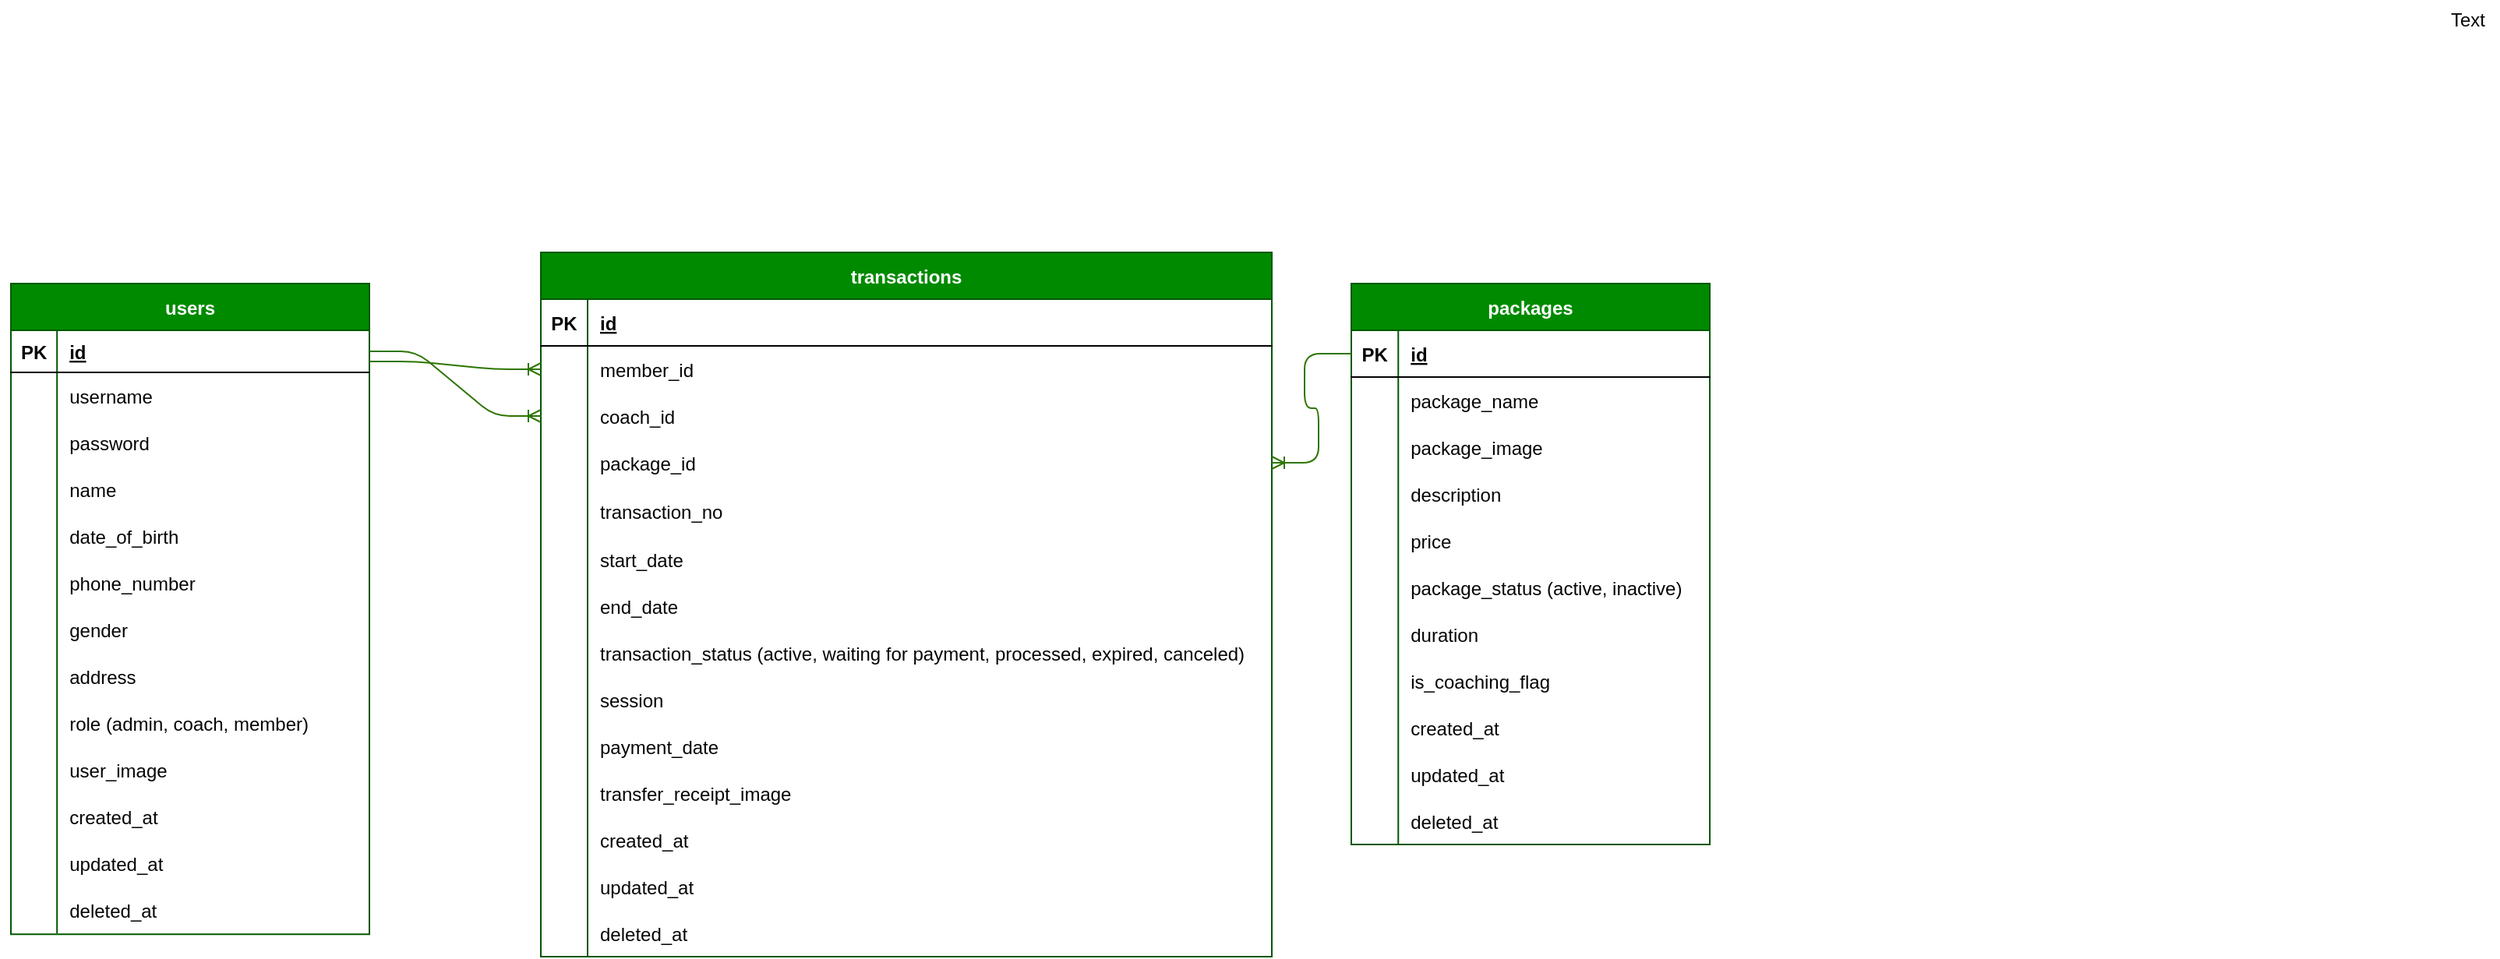 <mxfile>
    <diagram id="5mfet2JRUFR7n4P2FNnW" name="Page-1">
        <mxGraphModel dx="693" dy="633" grid="0" gridSize="10" guides="1" tooltips="1" connect="1" arrows="1" fold="1" page="1" pageScale="1" pageWidth="850" pageHeight="1100" background="#ffffff" math="0" shadow="0">
            <root>
                <mxCell id="0"/>
                <mxCell id="1" parent="0"/>
                <mxCell id="55" value="users" style="shape=table;startSize=30;container=1;collapsible=1;childLayout=tableLayout;fixedRows=1;rowLines=0;fontStyle=1;align=center;resizeLast=1;fontColor=#ffffff;fillColor=#008a00;strokeColor=#005700;swimlaneFillColor=none;gradientColor=none;" parent="1" vertex="1">
                    <mxGeometry x="20" y="1170" width="230" height="417.565" as="geometry"/>
                </mxCell>
                <mxCell id="56" value="" style="shape=tableRow;horizontal=0;startSize=0;swimlaneHead=0;swimlaneBody=0;fillColor=none;collapsible=0;dropTarget=0;points=[[0,0.5],[1,0.5]];portConstraint=eastwest;top=0;left=0;right=0;bottom=1;fontColor=#050505;" parent="55" vertex="1">
                    <mxGeometry y="30" width="230" height="27" as="geometry"/>
                </mxCell>
                <mxCell id="57" value="PK" style="shape=partialRectangle;connectable=0;fillColor=none;top=0;left=0;bottom=0;right=0;fontStyle=1;overflow=hidden;fontColor=#050505;strokeWidth=13;perimeterSpacing=8;" parent="56" vertex="1">
                    <mxGeometry width="29.593" height="27" as="geometry">
                        <mxRectangle width="29.593" height="27" as="alternateBounds"/>
                    </mxGeometry>
                </mxCell>
                <mxCell id="58" value="id" style="shape=partialRectangle;connectable=0;fillColor=none;top=0;left=0;bottom=0;right=0;align=left;spacingLeft=6;fontStyle=5;overflow=hidden;fontColor=#050505;strokeWidth=13;perimeterSpacing=8;" parent="56" vertex="1">
                    <mxGeometry x="29.593" width="200.407" height="27" as="geometry">
                        <mxRectangle width="200.407" height="27" as="alternateBounds"/>
                    </mxGeometry>
                </mxCell>
                <mxCell id="59" value="" style="shape=tableRow;horizontal=0;startSize=0;swimlaneHead=0;swimlaneBody=0;fillColor=none;collapsible=0;dropTarget=0;points=[[0,0.5],[1,0.5]];portConstraint=eastwest;top=0;left=0;right=0;bottom=0;fontColor=#050505;" parent="55" vertex="1">
                    <mxGeometry y="57" width="230" height="30" as="geometry"/>
                </mxCell>
                <mxCell id="60" value="" style="shape=partialRectangle;connectable=0;fillColor=none;top=0;left=0;bottom=0;right=0;editable=1;overflow=hidden;fontColor=#050505;" parent="59" vertex="1">
                    <mxGeometry width="29.593" height="30" as="geometry">
                        <mxRectangle width="29.593" height="30" as="alternateBounds"/>
                    </mxGeometry>
                </mxCell>
                <mxCell id="61" value="username" style="shape=partialRectangle;connectable=0;fillColor=none;top=0;left=0;bottom=0;right=0;align=left;spacingLeft=6;overflow=hidden;fontColor=#050505;" parent="59" vertex="1">
                    <mxGeometry x="29.593" width="200.407" height="30" as="geometry">
                        <mxRectangle width="200.407" height="30" as="alternateBounds"/>
                    </mxGeometry>
                </mxCell>
                <mxCell id="62" value="" style="shape=tableRow;horizontal=0;startSize=0;swimlaneHead=0;swimlaneBody=0;fillColor=none;collapsible=0;dropTarget=0;points=[[0,0.5],[1,0.5]];portConstraint=eastwest;top=0;left=0;right=0;bottom=0;fontColor=#050505;" parent="55" vertex="1">
                    <mxGeometry y="87" width="230" height="30" as="geometry"/>
                </mxCell>
                <mxCell id="63" value="" style="shape=partialRectangle;connectable=0;fillColor=none;top=0;left=0;bottom=0;right=0;editable=1;overflow=hidden;fontColor=#050505;" parent="62" vertex="1">
                    <mxGeometry width="29.593" height="30" as="geometry">
                        <mxRectangle width="29.593" height="30" as="alternateBounds"/>
                    </mxGeometry>
                </mxCell>
                <mxCell id="64" value="password" style="shape=partialRectangle;connectable=0;fillColor=none;top=0;left=0;bottom=0;right=0;align=left;spacingLeft=6;overflow=hidden;fontColor=#050505;" parent="62" vertex="1">
                    <mxGeometry x="29.593" width="200.407" height="30" as="geometry">
                        <mxRectangle width="200.407" height="30" as="alternateBounds"/>
                    </mxGeometry>
                </mxCell>
                <mxCell id="65" value="" style="shape=tableRow;horizontal=0;startSize=0;swimlaneHead=0;swimlaneBody=0;fillColor=none;collapsible=0;dropTarget=0;points=[[0,0.5],[1,0.5]];portConstraint=eastwest;top=0;left=0;right=0;bottom=0;fontColor=#050505;" parent="55" vertex="1">
                    <mxGeometry y="117" width="230" height="30" as="geometry"/>
                </mxCell>
                <mxCell id="66" value="" style="shape=partialRectangle;connectable=0;fillColor=none;top=0;left=0;bottom=0;right=0;editable=1;overflow=hidden;fontColor=#050505;" parent="65" vertex="1">
                    <mxGeometry width="29.593" height="30" as="geometry">
                        <mxRectangle width="29.593" height="30" as="alternateBounds"/>
                    </mxGeometry>
                </mxCell>
                <mxCell id="67" value="name" style="shape=partialRectangle;connectable=0;fillColor=none;top=0;left=0;bottom=0;right=0;align=left;spacingLeft=6;overflow=hidden;fontColor=#050505;" parent="65" vertex="1">
                    <mxGeometry x="29.593" width="200.407" height="30" as="geometry">
                        <mxRectangle width="200.407" height="30" as="alternateBounds"/>
                    </mxGeometry>
                </mxCell>
                <mxCell id="204" value="" style="shape=tableRow;horizontal=0;startSize=0;swimlaneHead=0;swimlaneBody=0;fillColor=none;collapsible=0;dropTarget=0;points=[[0,0.5],[1,0.5]];portConstraint=eastwest;top=0;left=0;right=0;bottom=0;fontColor=#050505;" parent="55" vertex="1">
                    <mxGeometry y="147" width="230" height="30" as="geometry"/>
                </mxCell>
                <mxCell id="205" value="" style="shape=partialRectangle;connectable=0;fillColor=none;top=0;left=0;bottom=0;right=0;editable=1;overflow=hidden;fontColor=#050505;" parent="204" vertex="1">
                    <mxGeometry width="29.593" height="30" as="geometry">
                        <mxRectangle width="29.593" height="30" as="alternateBounds"/>
                    </mxGeometry>
                </mxCell>
                <mxCell id="206" value="date_of_birth" style="shape=partialRectangle;connectable=0;fillColor=none;top=0;left=0;bottom=0;right=0;align=left;spacingLeft=6;overflow=hidden;fontColor=#050505;" parent="204" vertex="1">
                    <mxGeometry x="29.593" width="200.407" height="30" as="geometry">
                        <mxRectangle width="200.407" height="30" as="alternateBounds"/>
                    </mxGeometry>
                </mxCell>
                <mxCell id="68" value="" style="shape=tableRow;horizontal=0;startSize=0;swimlaneHead=0;swimlaneBody=0;fillColor=none;collapsible=0;dropTarget=0;points=[[0,0.5],[1,0.5]];portConstraint=eastwest;top=0;left=0;right=0;bottom=0;fontColor=#050505;" parent="55" vertex="1">
                    <mxGeometry y="177" width="230" height="30" as="geometry"/>
                </mxCell>
                <mxCell id="69" value="" style="shape=partialRectangle;connectable=0;fillColor=none;top=0;left=0;bottom=0;right=0;editable=1;overflow=hidden;fontColor=#050505;" parent="68" vertex="1">
                    <mxGeometry width="29.593" height="30" as="geometry">
                        <mxRectangle width="29.593" height="30" as="alternateBounds"/>
                    </mxGeometry>
                </mxCell>
                <mxCell id="70" value="phone_number" style="shape=partialRectangle;connectable=0;fillColor=none;top=0;left=0;bottom=0;right=0;align=left;spacingLeft=6;overflow=hidden;fontColor=#050505;" parent="68" vertex="1">
                    <mxGeometry x="29.593" width="200.407" height="30" as="geometry">
                        <mxRectangle width="200.407" height="30" as="alternateBounds"/>
                    </mxGeometry>
                </mxCell>
                <mxCell id="195" value="" style="shape=tableRow;horizontal=0;startSize=0;swimlaneHead=0;swimlaneBody=0;fillColor=none;collapsible=0;dropTarget=0;points=[[0,0.5],[1,0.5]];portConstraint=eastwest;top=0;left=0;right=0;bottom=0;fontColor=#050505;" parent="55" vertex="1">
                    <mxGeometry y="207" width="230" height="30" as="geometry"/>
                </mxCell>
                <mxCell id="196" value="" style="shape=partialRectangle;connectable=0;fillColor=none;top=0;left=0;bottom=0;right=0;editable=1;overflow=hidden;fontColor=#050505;" parent="195" vertex="1">
                    <mxGeometry width="29.593" height="30" as="geometry">
                        <mxRectangle width="29.593" height="30" as="alternateBounds"/>
                    </mxGeometry>
                </mxCell>
                <mxCell id="197" value="gender" style="shape=partialRectangle;connectable=0;fillColor=none;top=0;left=0;bottom=0;right=0;align=left;spacingLeft=6;overflow=hidden;fontColor=#050505;" parent="195" vertex="1">
                    <mxGeometry x="29.593" width="200.407" height="30" as="geometry">
                        <mxRectangle width="200.407" height="30" as="alternateBounds"/>
                    </mxGeometry>
                </mxCell>
                <mxCell id="192" value="" style="shape=tableRow;horizontal=0;startSize=0;swimlaneHead=0;swimlaneBody=0;fillColor=none;collapsible=0;dropTarget=0;points=[[0,0.5],[1,0.5]];portConstraint=eastwest;top=0;left=0;right=0;bottom=0;fontColor=#050505;" parent="55" vertex="1">
                    <mxGeometry y="237" width="230" height="30" as="geometry"/>
                </mxCell>
                <mxCell id="193" value="" style="shape=partialRectangle;connectable=0;fillColor=none;top=0;left=0;bottom=0;right=0;editable=1;overflow=hidden;fontColor=#050505;" parent="192" vertex="1">
                    <mxGeometry width="29.593" height="30" as="geometry">
                        <mxRectangle width="29.593" height="30" as="alternateBounds"/>
                    </mxGeometry>
                </mxCell>
                <mxCell id="194" value="address" style="shape=partialRectangle;connectable=0;fillColor=none;top=0;left=0;bottom=0;right=0;align=left;spacingLeft=6;overflow=hidden;fontColor=#050505;" parent="192" vertex="1">
                    <mxGeometry x="29.593" width="200.407" height="30" as="geometry">
                        <mxRectangle width="200.407" height="30" as="alternateBounds"/>
                    </mxGeometry>
                </mxCell>
                <mxCell id="71" value="" style="shape=tableRow;horizontal=0;startSize=0;swimlaneHead=0;swimlaneBody=0;fillColor=none;collapsible=0;dropTarget=0;points=[[0,0.5],[1,0.5]];portConstraint=eastwest;top=0;left=0;right=0;bottom=0;fontColor=#050505;" parent="55" vertex="1">
                    <mxGeometry y="267" width="230" height="30" as="geometry"/>
                </mxCell>
                <mxCell id="72" value="" style="shape=partialRectangle;connectable=0;fillColor=none;top=0;left=0;bottom=0;right=0;editable=1;overflow=hidden;fontColor=#050505;" parent="71" vertex="1">
                    <mxGeometry width="29.593" height="30" as="geometry">
                        <mxRectangle width="29.593" height="30" as="alternateBounds"/>
                    </mxGeometry>
                </mxCell>
                <mxCell id="73" value="role (admin, coach, member)" style="shape=partialRectangle;connectable=0;fillColor=none;top=0;left=0;bottom=0;right=0;align=left;spacingLeft=6;overflow=hidden;fontColor=#050505;" parent="71" vertex="1">
                    <mxGeometry x="29.593" width="200.407" height="30" as="geometry">
                        <mxRectangle width="200.407" height="30" as="alternateBounds"/>
                    </mxGeometry>
                </mxCell>
                <mxCell id="198" value="" style="shape=tableRow;horizontal=0;startSize=0;swimlaneHead=0;swimlaneBody=0;fillColor=none;collapsible=0;dropTarget=0;points=[[0,0.5],[1,0.5]];portConstraint=eastwest;top=0;left=0;right=0;bottom=0;fontColor=#050505;" parent="55" vertex="1">
                    <mxGeometry y="297" width="230" height="30" as="geometry"/>
                </mxCell>
                <mxCell id="199" value="" style="shape=partialRectangle;connectable=0;fillColor=none;top=0;left=0;bottom=0;right=0;editable=1;overflow=hidden;fontColor=#050505;" parent="198" vertex="1">
                    <mxGeometry width="29.593" height="30" as="geometry">
                        <mxRectangle width="29.593" height="30" as="alternateBounds"/>
                    </mxGeometry>
                </mxCell>
                <mxCell id="200" value="user_image" style="shape=partialRectangle;connectable=0;fillColor=none;top=0;left=0;bottom=0;right=0;align=left;spacingLeft=6;overflow=hidden;fontColor=#050505;" parent="198" vertex="1">
                    <mxGeometry x="29.593" width="200.407" height="30" as="geometry">
                        <mxRectangle width="200.407" height="30" as="alternateBounds"/>
                    </mxGeometry>
                </mxCell>
                <mxCell id="74" value="" style="shape=tableRow;horizontal=0;startSize=0;swimlaneHead=0;swimlaneBody=0;fillColor=none;collapsible=0;dropTarget=0;points=[[0,0.5],[1,0.5]];portConstraint=eastwest;top=0;left=0;right=0;bottom=0;fontColor=#050505;" parent="55" vertex="1">
                    <mxGeometry y="327" width="230" height="30" as="geometry"/>
                </mxCell>
                <mxCell id="75" value="" style="shape=partialRectangle;connectable=0;fillColor=none;top=0;left=0;bottom=0;right=0;editable=1;overflow=hidden;fontColor=#050505;" parent="74" vertex="1">
                    <mxGeometry width="29.593" height="30" as="geometry">
                        <mxRectangle width="29.593" height="30" as="alternateBounds"/>
                    </mxGeometry>
                </mxCell>
                <mxCell id="76" value="created_at" style="shape=partialRectangle;connectable=0;fillColor=none;top=0;left=0;bottom=0;right=0;align=left;spacingLeft=6;overflow=hidden;fontColor=#050505;" parent="74" vertex="1">
                    <mxGeometry x="29.593" width="200.407" height="30" as="geometry">
                        <mxRectangle width="200.407" height="30" as="alternateBounds"/>
                    </mxGeometry>
                </mxCell>
                <mxCell id="80" value="" style="shape=tableRow;horizontal=0;startSize=0;swimlaneHead=0;swimlaneBody=0;fillColor=none;collapsible=0;dropTarget=0;points=[[0,0.5],[1,0.5]];portConstraint=eastwest;top=0;left=0;right=0;bottom=0;fontColor=#050505;" parent="55" vertex="1">
                    <mxGeometry y="357" width="230" height="30" as="geometry"/>
                </mxCell>
                <mxCell id="81" value="" style="shape=partialRectangle;connectable=0;fillColor=none;top=0;left=0;bottom=0;right=0;editable=1;overflow=hidden;fontColor=#050505;" parent="80" vertex="1">
                    <mxGeometry width="29.593" height="30" as="geometry">
                        <mxRectangle width="29.593" height="30" as="alternateBounds"/>
                    </mxGeometry>
                </mxCell>
                <mxCell id="82" value="updated_at" style="shape=partialRectangle;connectable=0;fillColor=none;top=0;left=0;bottom=0;right=0;align=left;spacingLeft=6;overflow=hidden;fontColor=#050505;" parent="80" vertex="1">
                    <mxGeometry x="29.593" width="200.407" height="30" as="geometry">
                        <mxRectangle width="200.407" height="30" as="alternateBounds"/>
                    </mxGeometry>
                </mxCell>
                <mxCell id="83" value="" style="shape=tableRow;horizontal=0;startSize=0;swimlaneHead=0;swimlaneBody=0;fillColor=none;collapsible=0;dropTarget=0;points=[[0,0.5],[1,0.5]];portConstraint=eastwest;top=0;left=0;right=0;bottom=0;fontColor=#050505;" parent="55" vertex="1">
                    <mxGeometry y="387" width="230" height="30" as="geometry"/>
                </mxCell>
                <mxCell id="84" value="" style="shape=partialRectangle;connectable=0;fillColor=none;top=0;left=0;bottom=0;right=0;editable=1;overflow=hidden;fontColor=#050505;" parent="83" vertex="1">
                    <mxGeometry width="29.593" height="30" as="geometry">
                        <mxRectangle width="29.593" height="30" as="alternateBounds"/>
                    </mxGeometry>
                </mxCell>
                <mxCell id="85" value="deleted_at" style="shape=partialRectangle;connectable=0;fillColor=none;top=0;left=0;bottom=0;right=0;align=left;spacingLeft=6;overflow=hidden;fontColor=#050505;" parent="83" vertex="1">
                    <mxGeometry x="29.593" width="200.407" height="30" as="geometry">
                        <mxRectangle width="200.407" height="30" as="alternateBounds"/>
                    </mxGeometry>
                </mxCell>
                <mxCell id="86" value="transactions" style="shape=table;startSize=30;container=1;collapsible=1;childLayout=tableLayout;fixedRows=1;rowLines=0;fontStyle=1;align=center;resizeLast=1;fontColor=#ffffff;fillColor=#008a00;strokeColor=#005700;" parent="1" vertex="1">
                    <mxGeometry x="360" y="1150" width="469" height="452" as="geometry"/>
                </mxCell>
                <mxCell id="87" value="" style="shape=tableRow;horizontal=0;startSize=0;swimlaneHead=0;swimlaneBody=0;fillColor=none;collapsible=0;dropTarget=0;points=[[0,0.5],[1,0.5]];portConstraint=eastwest;top=0;left=0;right=0;bottom=1;fontColor=#050505;" parent="86" vertex="1">
                    <mxGeometry y="30" width="469" height="30" as="geometry"/>
                </mxCell>
                <mxCell id="88" value="PK" style="shape=partialRectangle;connectable=0;fillColor=none;top=0;left=0;bottom=0;right=0;fontStyle=1;overflow=hidden;fontColor=#050505;" parent="87" vertex="1">
                    <mxGeometry width="30" height="30" as="geometry">
                        <mxRectangle width="30" height="30" as="alternateBounds"/>
                    </mxGeometry>
                </mxCell>
                <mxCell id="89" value="id" style="shape=partialRectangle;connectable=0;fillColor=none;top=0;left=0;bottom=0;right=0;align=left;spacingLeft=6;fontStyle=5;overflow=hidden;fontColor=#050505;" parent="87" vertex="1">
                    <mxGeometry x="30" width="439" height="30" as="geometry">
                        <mxRectangle width="439" height="30" as="alternateBounds"/>
                    </mxGeometry>
                </mxCell>
                <mxCell id="90" value="" style="shape=tableRow;horizontal=0;startSize=0;swimlaneHead=0;swimlaneBody=0;fillColor=none;collapsible=0;dropTarget=0;points=[[0,0.5],[1,0.5]];portConstraint=eastwest;top=0;left=0;right=0;bottom=0;fontColor=#050505;" parent="86" vertex="1">
                    <mxGeometry y="60" width="469" height="30" as="geometry"/>
                </mxCell>
                <mxCell id="91" value="" style="shape=partialRectangle;connectable=0;fillColor=none;top=0;left=0;bottom=0;right=0;editable=1;overflow=hidden;fontColor=#050505;" parent="90" vertex="1">
                    <mxGeometry width="30" height="30" as="geometry">
                        <mxRectangle width="30" height="30" as="alternateBounds"/>
                    </mxGeometry>
                </mxCell>
                <mxCell id="92" value="member_id" style="shape=partialRectangle;connectable=0;fillColor=none;top=0;left=0;bottom=0;right=0;align=left;spacingLeft=6;overflow=hidden;fontColor=#050505;" parent="90" vertex="1">
                    <mxGeometry x="30" width="439" height="30" as="geometry">
                        <mxRectangle width="439" height="30" as="alternateBounds"/>
                    </mxGeometry>
                </mxCell>
                <mxCell id="227" value="" style="shape=tableRow;horizontal=0;startSize=0;swimlaneHead=0;swimlaneBody=0;fillColor=none;collapsible=0;dropTarget=0;points=[[0,0.5],[1,0.5]];portConstraint=eastwest;top=0;left=0;right=0;bottom=0;fontColor=#050505;" parent="86" vertex="1">
                    <mxGeometry y="90" width="469" height="30" as="geometry"/>
                </mxCell>
                <mxCell id="228" value="" style="shape=partialRectangle;connectable=0;fillColor=none;top=0;left=0;bottom=0;right=0;editable=1;overflow=hidden;fontColor=#050505;" parent="227" vertex="1">
                    <mxGeometry width="30" height="30" as="geometry">
                        <mxRectangle width="30" height="30" as="alternateBounds"/>
                    </mxGeometry>
                </mxCell>
                <mxCell id="229" value="coach_id" style="shape=partialRectangle;connectable=0;fillColor=none;top=0;left=0;bottom=0;right=0;align=left;spacingLeft=6;overflow=hidden;fontColor=#050505;" parent="227" vertex="1">
                    <mxGeometry x="30" width="439" height="30" as="geometry">
                        <mxRectangle width="439" height="30" as="alternateBounds"/>
                    </mxGeometry>
                </mxCell>
                <mxCell id="93" value="" style="shape=tableRow;horizontal=0;startSize=0;swimlaneHead=0;swimlaneBody=0;fillColor=none;collapsible=0;dropTarget=0;points=[[0,0.5],[1,0.5]];portConstraint=eastwest;top=0;left=0;right=0;bottom=0;fontColor=#050505;" parent="86" vertex="1">
                    <mxGeometry y="120" width="469" height="30" as="geometry"/>
                </mxCell>
                <mxCell id="94" value="" style="shape=partialRectangle;connectable=0;fillColor=none;top=0;left=0;bottom=0;right=0;editable=1;overflow=hidden;fontColor=#050505;" parent="93" vertex="1">
                    <mxGeometry width="30" height="30" as="geometry">
                        <mxRectangle width="30" height="30" as="alternateBounds"/>
                    </mxGeometry>
                </mxCell>
                <mxCell id="95" value="package_id" style="shape=partialRectangle;connectable=0;fillColor=none;top=0;left=0;bottom=0;right=0;align=left;spacingLeft=6;overflow=hidden;fontColor=#050505;" parent="93" vertex="1">
                    <mxGeometry x="30" width="439" height="30" as="geometry">
                        <mxRectangle width="439" height="30" as="alternateBounds"/>
                    </mxGeometry>
                </mxCell>
                <mxCell id="207" value="" style="shape=tableRow;horizontal=0;startSize=0;swimlaneHead=0;swimlaneBody=0;fillColor=none;collapsible=0;dropTarget=0;points=[[0,0.5],[1,0.5]];portConstraint=eastwest;top=0;left=0;right=0;bottom=0;fontColor=#050505;" parent="86" vertex="1">
                    <mxGeometry y="150" width="469" height="32" as="geometry"/>
                </mxCell>
                <mxCell id="208" value="" style="shape=partialRectangle;connectable=0;fillColor=none;top=0;left=0;bottom=0;right=0;editable=1;overflow=hidden;fontColor=#050505;" parent="207" vertex="1">
                    <mxGeometry width="30" height="32" as="geometry">
                        <mxRectangle width="30" height="32" as="alternateBounds"/>
                    </mxGeometry>
                </mxCell>
                <mxCell id="209" value="transaction_no" style="shape=partialRectangle;connectable=0;fillColor=none;top=0;left=0;bottom=0;right=0;align=left;spacingLeft=6;overflow=hidden;fontColor=#050505;" parent="207" vertex="1">
                    <mxGeometry x="30" width="439" height="32" as="geometry">
                        <mxRectangle width="439" height="32" as="alternateBounds"/>
                    </mxGeometry>
                </mxCell>
                <mxCell id="96" value="" style="shape=tableRow;horizontal=0;startSize=0;swimlaneHead=0;swimlaneBody=0;fillColor=none;collapsible=0;dropTarget=0;points=[[0,0.5],[1,0.5]];portConstraint=eastwest;top=0;left=0;right=0;bottom=0;fontColor=#050505;" parent="86" vertex="1">
                    <mxGeometry y="182" width="469" height="30" as="geometry"/>
                </mxCell>
                <mxCell id="97" value="" style="shape=partialRectangle;connectable=0;fillColor=none;top=0;left=0;bottom=0;right=0;editable=1;overflow=hidden;fontColor=#050505;" parent="96" vertex="1">
                    <mxGeometry width="30" height="30" as="geometry">
                        <mxRectangle width="30" height="30" as="alternateBounds"/>
                    </mxGeometry>
                </mxCell>
                <mxCell id="98" value="start_date" style="shape=partialRectangle;connectable=0;fillColor=none;top=0;left=0;bottom=0;right=0;align=left;spacingLeft=6;overflow=hidden;fontColor=#050505;" parent="96" vertex="1">
                    <mxGeometry x="30" width="439" height="30" as="geometry">
                        <mxRectangle width="439" height="30" as="alternateBounds"/>
                    </mxGeometry>
                </mxCell>
                <mxCell id="99" value="" style="shape=tableRow;horizontal=0;startSize=0;swimlaneHead=0;swimlaneBody=0;fillColor=none;collapsible=0;dropTarget=0;points=[[0,0.5],[1,0.5]];portConstraint=eastwest;top=0;left=0;right=0;bottom=0;fontColor=#050505;" parent="86" vertex="1">
                    <mxGeometry y="212" width="469" height="30" as="geometry"/>
                </mxCell>
                <mxCell id="100" value="" style="shape=partialRectangle;connectable=0;fillColor=none;top=0;left=0;bottom=0;right=0;editable=1;overflow=hidden;fontColor=#050505;" parent="99" vertex="1">
                    <mxGeometry width="30" height="30" as="geometry">
                        <mxRectangle width="30" height="30" as="alternateBounds"/>
                    </mxGeometry>
                </mxCell>
                <mxCell id="101" value="end_date" style="shape=partialRectangle;connectable=0;fillColor=none;top=0;left=0;bottom=0;right=0;align=left;spacingLeft=6;overflow=hidden;fontColor=#050505;" parent="99" vertex="1">
                    <mxGeometry x="30" width="439" height="30" as="geometry">
                        <mxRectangle width="439" height="30" as="alternateBounds"/>
                    </mxGeometry>
                </mxCell>
                <mxCell id="102" value="" style="shape=tableRow;horizontal=0;startSize=0;swimlaneHead=0;swimlaneBody=0;fillColor=none;collapsible=0;dropTarget=0;points=[[0,0.5],[1,0.5]];portConstraint=eastwest;top=0;left=0;right=0;bottom=0;fontColor=#050505;" parent="86" vertex="1">
                    <mxGeometry y="242" width="469" height="30" as="geometry"/>
                </mxCell>
                <mxCell id="103" value="" style="shape=partialRectangle;connectable=0;fillColor=none;top=0;left=0;bottom=0;right=0;editable=1;overflow=hidden;fontColor=#050505;" parent="102" vertex="1">
                    <mxGeometry width="30" height="30" as="geometry">
                        <mxRectangle width="30" height="30" as="alternateBounds"/>
                    </mxGeometry>
                </mxCell>
                <mxCell id="104" value="transaction_status (active, waiting for payment, processed, expired, canceled)" style="shape=partialRectangle;connectable=0;fillColor=none;top=0;left=0;bottom=0;right=0;align=left;spacingLeft=6;overflow=hidden;fontColor=#050505;" parent="102" vertex="1">
                    <mxGeometry x="30" width="439" height="30" as="geometry">
                        <mxRectangle width="439" height="30" as="alternateBounds"/>
                    </mxGeometry>
                </mxCell>
                <mxCell id="234" value="" style="shape=tableRow;horizontal=0;startSize=0;swimlaneHead=0;swimlaneBody=0;fillColor=none;collapsible=0;dropTarget=0;points=[[0,0.5],[1,0.5]];portConstraint=eastwest;top=0;left=0;right=0;bottom=0;fontColor=#050505;" vertex="1" parent="86">
                    <mxGeometry y="272" width="469" height="30" as="geometry"/>
                </mxCell>
                <mxCell id="235" value="" style="shape=partialRectangle;connectable=0;fillColor=none;top=0;left=0;bottom=0;right=0;editable=1;overflow=hidden;fontColor=#050505;" vertex="1" parent="234">
                    <mxGeometry width="30" height="30" as="geometry">
                        <mxRectangle width="30" height="30" as="alternateBounds"/>
                    </mxGeometry>
                </mxCell>
                <mxCell id="236" value="session" style="shape=partialRectangle;connectable=0;fillColor=none;top=0;left=0;bottom=0;right=0;align=left;spacingLeft=6;overflow=hidden;fontColor=#050505;" vertex="1" parent="234">
                    <mxGeometry x="30" width="439" height="30" as="geometry">
                        <mxRectangle width="439" height="30" as="alternateBounds"/>
                    </mxGeometry>
                </mxCell>
                <mxCell id="216" value="" style="shape=tableRow;horizontal=0;startSize=0;swimlaneHead=0;swimlaneBody=0;fillColor=none;collapsible=0;dropTarget=0;points=[[0,0.5],[1,0.5]];portConstraint=eastwest;top=0;left=0;right=0;bottom=0;fontColor=#050505;" parent="86" vertex="1">
                    <mxGeometry y="302" width="469" height="30" as="geometry"/>
                </mxCell>
                <mxCell id="217" value="" style="shape=partialRectangle;connectable=0;fillColor=none;top=0;left=0;bottom=0;right=0;editable=1;overflow=hidden;fontColor=#050505;" parent="216" vertex="1">
                    <mxGeometry width="30" height="30" as="geometry">
                        <mxRectangle width="30" height="30" as="alternateBounds"/>
                    </mxGeometry>
                </mxCell>
                <mxCell id="218" value="payment_date" style="shape=partialRectangle;connectable=0;fillColor=none;top=0;left=0;bottom=0;right=0;align=left;spacingLeft=6;overflow=hidden;fontColor=#050505;" parent="216" vertex="1">
                    <mxGeometry x="30" width="439" height="30" as="geometry">
                        <mxRectangle width="439" height="30" as="alternateBounds"/>
                    </mxGeometry>
                </mxCell>
                <mxCell id="219" value="" style="shape=tableRow;horizontal=0;startSize=0;swimlaneHead=0;swimlaneBody=0;fillColor=none;collapsible=0;dropTarget=0;points=[[0,0.5],[1,0.5]];portConstraint=eastwest;top=0;left=0;right=0;bottom=0;fontColor=#050505;" parent="86" vertex="1">
                    <mxGeometry y="332" width="469" height="30" as="geometry"/>
                </mxCell>
                <mxCell id="220" value="" style="shape=partialRectangle;connectable=0;fillColor=none;top=0;left=0;bottom=0;right=0;editable=1;overflow=hidden;fontColor=#050505;" parent="219" vertex="1">
                    <mxGeometry width="30" height="30" as="geometry">
                        <mxRectangle width="30" height="30" as="alternateBounds"/>
                    </mxGeometry>
                </mxCell>
                <mxCell id="221" value="transfer_receipt_image" style="shape=partialRectangle;connectable=0;fillColor=none;top=0;left=0;bottom=0;right=0;align=left;spacingLeft=6;overflow=hidden;fontColor=#050505;" parent="219" vertex="1">
                    <mxGeometry x="30" width="439" height="30" as="geometry">
                        <mxRectangle width="439" height="30" as="alternateBounds"/>
                    </mxGeometry>
                </mxCell>
                <mxCell id="105" value="" style="shape=tableRow;horizontal=0;startSize=0;swimlaneHead=0;swimlaneBody=0;fillColor=none;collapsible=0;dropTarget=0;points=[[0,0.5],[1,0.5]];portConstraint=eastwest;top=0;left=0;right=0;bottom=0;fontColor=#050505;" parent="86" vertex="1">
                    <mxGeometry y="362" width="469" height="30" as="geometry"/>
                </mxCell>
                <mxCell id="106" value="" style="shape=partialRectangle;connectable=0;fillColor=none;top=0;left=0;bottom=0;right=0;editable=1;overflow=hidden;fontColor=#050505;" parent="105" vertex="1">
                    <mxGeometry width="30" height="30" as="geometry">
                        <mxRectangle width="30" height="30" as="alternateBounds"/>
                    </mxGeometry>
                </mxCell>
                <mxCell id="107" value="created_at" style="shape=partialRectangle;connectable=0;fillColor=none;top=0;left=0;bottom=0;right=0;align=left;spacingLeft=6;overflow=hidden;fontColor=#050505;" parent="105" vertex="1">
                    <mxGeometry x="30" width="439" height="30" as="geometry">
                        <mxRectangle width="439" height="30" as="alternateBounds"/>
                    </mxGeometry>
                </mxCell>
                <mxCell id="111" value="" style="shape=tableRow;horizontal=0;startSize=0;swimlaneHead=0;swimlaneBody=0;fillColor=none;collapsible=0;dropTarget=0;points=[[0,0.5],[1,0.5]];portConstraint=eastwest;top=0;left=0;right=0;bottom=0;fontColor=#050505;" parent="86" vertex="1">
                    <mxGeometry y="392" width="469" height="30" as="geometry"/>
                </mxCell>
                <mxCell id="112" value="" style="shape=partialRectangle;connectable=0;fillColor=none;top=0;left=0;bottom=0;right=0;editable=1;overflow=hidden;fontColor=#050505;" parent="111" vertex="1">
                    <mxGeometry width="30" height="30" as="geometry">
                        <mxRectangle width="30" height="30" as="alternateBounds"/>
                    </mxGeometry>
                </mxCell>
                <mxCell id="113" value="updated_at" style="shape=partialRectangle;connectable=0;fillColor=none;top=0;left=0;bottom=0;right=0;align=left;spacingLeft=6;overflow=hidden;fontColor=#050505;" parent="111" vertex="1">
                    <mxGeometry x="30" width="439" height="30" as="geometry">
                        <mxRectangle width="439" height="30" as="alternateBounds"/>
                    </mxGeometry>
                </mxCell>
                <mxCell id="114" value="" style="shape=tableRow;horizontal=0;startSize=0;swimlaneHead=0;swimlaneBody=0;fillColor=none;collapsible=0;dropTarget=0;points=[[0,0.5],[1,0.5]];portConstraint=eastwest;top=0;left=0;right=0;bottom=0;fontColor=#050505;" parent="86" vertex="1">
                    <mxGeometry y="422" width="469" height="30" as="geometry"/>
                </mxCell>
                <mxCell id="115" value="" style="shape=partialRectangle;connectable=0;fillColor=none;top=0;left=0;bottom=0;right=0;editable=1;overflow=hidden;fontColor=#050505;" parent="114" vertex="1">
                    <mxGeometry width="30" height="30" as="geometry">
                        <mxRectangle width="30" height="30" as="alternateBounds"/>
                    </mxGeometry>
                </mxCell>
                <mxCell id="116" value="deleted_at" style="shape=partialRectangle;connectable=0;fillColor=none;top=0;left=0;bottom=0;right=0;align=left;spacingLeft=6;overflow=hidden;fontColor=#050505;" parent="114" vertex="1">
                    <mxGeometry x="30" width="439" height="30" as="geometry">
                        <mxRectangle width="439" height="30" as="alternateBounds"/>
                    </mxGeometry>
                </mxCell>
                <mxCell id="117" value="packages" style="shape=table;startSize=30;container=1;collapsible=1;childLayout=tableLayout;fixedRows=1;rowLines=0;fontStyle=1;align=center;resizeLast=1;fontColor=#ffffff;fillColor=#008a00;strokeColor=#005700;" parent="1" vertex="1">
                    <mxGeometry x="880" y="1170" width="230" height="360" as="geometry"/>
                </mxCell>
                <mxCell id="118" value="" style="shape=tableRow;horizontal=0;startSize=0;swimlaneHead=0;swimlaneBody=0;fillColor=none;collapsible=0;dropTarget=0;points=[[0,0.5],[1,0.5]];portConstraint=eastwest;top=0;left=0;right=0;bottom=1;fontColor=#050505;" parent="117" vertex="1">
                    <mxGeometry y="30" width="230" height="30" as="geometry"/>
                </mxCell>
                <mxCell id="119" value="PK" style="shape=partialRectangle;connectable=0;fillColor=none;top=0;left=0;bottom=0;right=0;fontStyle=1;overflow=hidden;fontColor=#050505;" parent="118" vertex="1">
                    <mxGeometry width="30.13" height="30" as="geometry">
                        <mxRectangle width="30.13" height="30" as="alternateBounds"/>
                    </mxGeometry>
                </mxCell>
                <mxCell id="120" value="id" style="shape=partialRectangle;connectable=0;fillColor=none;top=0;left=0;bottom=0;right=0;align=left;spacingLeft=6;fontStyle=5;overflow=hidden;fontColor=#050505;" parent="118" vertex="1">
                    <mxGeometry x="30.13" width="199.87" height="30" as="geometry">
                        <mxRectangle width="199.87" height="30" as="alternateBounds"/>
                    </mxGeometry>
                </mxCell>
                <mxCell id="121" value="" style="shape=tableRow;horizontal=0;startSize=0;swimlaneHead=0;swimlaneBody=0;fillColor=none;collapsible=0;dropTarget=0;points=[[0,0.5],[1,0.5]];portConstraint=eastwest;top=0;left=0;right=0;bottom=0;fontColor=#050505;" parent="117" vertex="1">
                    <mxGeometry y="60" width="230" height="30" as="geometry"/>
                </mxCell>
                <mxCell id="122" value="" style="shape=partialRectangle;connectable=0;fillColor=none;top=0;left=0;bottom=0;right=0;editable=1;overflow=hidden;fontColor=#050505;" parent="121" vertex="1">
                    <mxGeometry width="30.13" height="30" as="geometry">
                        <mxRectangle width="30.13" height="30" as="alternateBounds"/>
                    </mxGeometry>
                </mxCell>
                <mxCell id="123" value="package_name" style="shape=partialRectangle;connectable=0;fillColor=none;top=0;left=0;bottom=0;right=0;align=left;spacingLeft=6;overflow=hidden;fontColor=#050505;" parent="121" vertex="1">
                    <mxGeometry x="30.13" width="199.87" height="30" as="geometry">
                        <mxRectangle width="199.87" height="30" as="alternateBounds"/>
                    </mxGeometry>
                </mxCell>
                <mxCell id="201" value="" style="shape=tableRow;horizontal=0;startSize=0;swimlaneHead=0;swimlaneBody=0;fillColor=none;collapsible=0;dropTarget=0;points=[[0,0.5],[1,0.5]];portConstraint=eastwest;top=0;left=0;right=0;bottom=0;fontColor=#050505;" parent="117" vertex="1">
                    <mxGeometry y="90" width="230" height="30" as="geometry"/>
                </mxCell>
                <mxCell id="202" value="" style="shape=partialRectangle;connectable=0;fillColor=none;top=0;left=0;bottom=0;right=0;editable=1;overflow=hidden;fontColor=#050505;" parent="201" vertex="1">
                    <mxGeometry width="30.13" height="30" as="geometry">
                        <mxRectangle width="30.13" height="30" as="alternateBounds"/>
                    </mxGeometry>
                </mxCell>
                <mxCell id="203" value="package_image" style="shape=partialRectangle;connectable=0;fillColor=none;top=0;left=0;bottom=0;right=0;align=left;spacingLeft=6;overflow=hidden;fontColor=#050505;" parent="201" vertex="1">
                    <mxGeometry x="30.13" width="199.87" height="30" as="geometry">
                        <mxRectangle width="199.87" height="30" as="alternateBounds"/>
                    </mxGeometry>
                </mxCell>
                <mxCell id="127" value="" style="shape=tableRow;horizontal=0;startSize=0;swimlaneHead=0;swimlaneBody=0;fillColor=none;collapsible=0;dropTarget=0;points=[[0,0.5],[1,0.5]];portConstraint=eastwest;top=0;left=0;right=0;bottom=0;fontColor=#050505;" parent="117" vertex="1">
                    <mxGeometry y="120" width="230" height="30" as="geometry"/>
                </mxCell>
                <mxCell id="128" value="" style="shape=partialRectangle;connectable=0;fillColor=none;top=0;left=0;bottom=0;right=0;editable=1;overflow=hidden;fontColor=#050505;" parent="127" vertex="1">
                    <mxGeometry width="30.13" height="30" as="geometry">
                        <mxRectangle width="30.13" height="30" as="alternateBounds"/>
                    </mxGeometry>
                </mxCell>
                <mxCell id="129" value="description" style="shape=partialRectangle;connectable=0;fillColor=none;top=0;left=0;bottom=0;right=0;align=left;spacingLeft=6;overflow=hidden;fontColor=#050505;" parent="127" vertex="1">
                    <mxGeometry x="30.13" width="199.87" height="30" as="geometry">
                        <mxRectangle width="199.87" height="30" as="alternateBounds"/>
                    </mxGeometry>
                </mxCell>
                <mxCell id="130" value="" style="shape=tableRow;horizontal=0;startSize=0;swimlaneHead=0;swimlaneBody=0;fillColor=none;collapsible=0;dropTarget=0;points=[[0,0.5],[1,0.5]];portConstraint=eastwest;top=0;left=0;right=0;bottom=0;fontColor=#050505;" parent="117" vertex="1">
                    <mxGeometry y="150" width="230" height="30" as="geometry"/>
                </mxCell>
                <mxCell id="131" value="" style="shape=partialRectangle;connectable=0;fillColor=none;top=0;left=0;bottom=0;right=0;editable=1;overflow=hidden;fontColor=#050505;" parent="130" vertex="1">
                    <mxGeometry width="30.13" height="30" as="geometry">
                        <mxRectangle width="30.13" height="30" as="alternateBounds"/>
                    </mxGeometry>
                </mxCell>
                <mxCell id="132" value="price" style="shape=partialRectangle;connectable=0;fillColor=none;top=0;left=0;bottom=0;right=0;align=left;spacingLeft=6;overflow=hidden;fontColor=#050505;" parent="130" vertex="1">
                    <mxGeometry x="30.13" width="199.87" height="30" as="geometry">
                        <mxRectangle width="199.87" height="30" as="alternateBounds"/>
                    </mxGeometry>
                </mxCell>
                <mxCell id="133" value="" style="shape=tableRow;horizontal=0;startSize=0;swimlaneHead=0;swimlaneBody=0;fillColor=none;collapsible=0;dropTarget=0;points=[[0,0.5],[1,0.5]];portConstraint=eastwest;top=0;left=0;right=0;bottom=0;fontColor=#050505;" parent="117" vertex="1">
                    <mxGeometry y="180" width="230" height="30" as="geometry"/>
                </mxCell>
                <mxCell id="134" value="" style="shape=partialRectangle;connectable=0;fillColor=none;top=0;left=0;bottom=0;right=0;editable=1;overflow=hidden;fontColor=#050505;" parent="133" vertex="1">
                    <mxGeometry width="30.13" height="30" as="geometry">
                        <mxRectangle width="30.13" height="30" as="alternateBounds"/>
                    </mxGeometry>
                </mxCell>
                <mxCell id="135" value="package_status (active, inactive)" style="shape=partialRectangle;connectable=0;fillColor=none;top=0;left=0;bottom=0;right=0;align=left;spacingLeft=6;overflow=hidden;fontColor=#050505;" parent="133" vertex="1">
                    <mxGeometry x="30.13" width="199.87" height="30" as="geometry">
                        <mxRectangle width="199.87" height="30" as="alternateBounds"/>
                    </mxGeometry>
                </mxCell>
                <mxCell id="231" value="" style="shape=tableRow;horizontal=0;startSize=0;swimlaneHead=0;swimlaneBody=0;fillColor=none;collapsible=0;dropTarget=0;points=[[0,0.5],[1,0.5]];portConstraint=eastwest;top=0;left=0;right=0;bottom=0;fontColor=#050505;" parent="117" vertex="1">
                    <mxGeometry y="210" width="230" height="30" as="geometry"/>
                </mxCell>
                <mxCell id="232" value="" style="shape=partialRectangle;connectable=0;fillColor=none;top=0;left=0;bottom=0;right=0;editable=1;overflow=hidden;fontColor=#050505;" parent="231" vertex="1">
                    <mxGeometry width="30.13" height="30" as="geometry">
                        <mxRectangle width="30.13" height="30" as="alternateBounds"/>
                    </mxGeometry>
                </mxCell>
                <mxCell id="233" value="duration" style="shape=partialRectangle;connectable=0;fillColor=none;top=0;left=0;bottom=0;right=0;align=left;spacingLeft=6;overflow=hidden;fontColor=#050505;" parent="231" vertex="1">
                    <mxGeometry x="30.13" width="199.87" height="30" as="geometry">
                        <mxRectangle width="199.87" height="30" as="alternateBounds"/>
                    </mxGeometry>
                </mxCell>
                <mxCell id="182" value="" style="shape=tableRow;horizontal=0;startSize=0;swimlaneHead=0;swimlaneBody=0;fillColor=none;collapsible=0;dropTarget=0;points=[[0,0.5],[1,0.5]];portConstraint=eastwest;top=0;left=0;right=0;bottom=0;fontColor=#050505;" parent="117" vertex="1">
                    <mxGeometry y="240" width="230" height="30" as="geometry"/>
                </mxCell>
                <mxCell id="183" value="" style="shape=partialRectangle;connectable=0;fillColor=none;top=0;left=0;bottom=0;right=0;editable=1;overflow=hidden;fontColor=#050505;" parent="182" vertex="1">
                    <mxGeometry width="30.13" height="30" as="geometry">
                        <mxRectangle width="30.13" height="30" as="alternateBounds"/>
                    </mxGeometry>
                </mxCell>
                <mxCell id="184" value="is_coaching_flag" style="shape=partialRectangle;connectable=0;fillColor=none;top=0;left=0;bottom=0;right=0;align=left;spacingLeft=6;overflow=hidden;fontColor=#050505;" parent="182" vertex="1">
                    <mxGeometry x="30.13" width="199.87" height="30" as="geometry">
                        <mxRectangle width="199.87" height="30" as="alternateBounds"/>
                    </mxGeometry>
                </mxCell>
                <mxCell id="145" value="" style="shape=tableRow;horizontal=0;startSize=0;swimlaneHead=0;swimlaneBody=0;fillColor=none;collapsible=0;dropTarget=0;points=[[0,0.5],[1,0.5]];portConstraint=eastwest;top=0;left=0;right=0;bottom=0;fontColor=#050505;" parent="117" vertex="1">
                    <mxGeometry y="270" width="230" height="30" as="geometry"/>
                </mxCell>
                <mxCell id="146" value="" style="shape=partialRectangle;connectable=0;fillColor=none;top=0;left=0;bottom=0;right=0;editable=1;overflow=hidden;fontColor=#050505;" parent="145" vertex="1">
                    <mxGeometry width="30.13" height="30" as="geometry">
                        <mxRectangle width="30.13" height="30" as="alternateBounds"/>
                    </mxGeometry>
                </mxCell>
                <mxCell id="147" value="created_at" style="shape=partialRectangle;connectable=0;fillColor=none;top=0;left=0;bottom=0;right=0;align=left;spacingLeft=6;overflow=hidden;fontColor=#050505;" parent="145" vertex="1">
                    <mxGeometry x="30.13" width="199.87" height="30" as="geometry">
                        <mxRectangle width="199.87" height="30" as="alternateBounds"/>
                    </mxGeometry>
                </mxCell>
                <mxCell id="139" value="" style="shape=tableRow;horizontal=0;startSize=0;swimlaneHead=0;swimlaneBody=0;fillColor=none;collapsible=0;dropTarget=0;points=[[0,0.5],[1,0.5]];portConstraint=eastwest;top=0;left=0;right=0;bottom=0;fontColor=#050505;" parent="117" vertex="1">
                    <mxGeometry y="300" width="230" height="30" as="geometry"/>
                </mxCell>
                <mxCell id="140" value="" style="shape=partialRectangle;connectable=0;fillColor=none;top=0;left=0;bottom=0;right=0;editable=1;overflow=hidden;fontColor=#050505;" parent="139" vertex="1">
                    <mxGeometry width="30.13" height="30" as="geometry">
                        <mxRectangle width="30.13" height="30" as="alternateBounds"/>
                    </mxGeometry>
                </mxCell>
                <mxCell id="141" value="updated_at" style="shape=partialRectangle;connectable=0;fillColor=none;top=0;left=0;bottom=0;right=0;align=left;spacingLeft=6;overflow=hidden;fontColor=#050505;" parent="139" vertex="1">
                    <mxGeometry x="30.13" width="199.87" height="30" as="geometry">
                        <mxRectangle width="199.87" height="30" as="alternateBounds"/>
                    </mxGeometry>
                </mxCell>
                <mxCell id="142" value="" style="shape=tableRow;horizontal=0;startSize=0;swimlaneHead=0;swimlaneBody=0;fillColor=none;collapsible=0;dropTarget=0;points=[[0,0.5],[1,0.5]];portConstraint=eastwest;top=0;left=0;right=0;bottom=0;fontColor=#050505;" parent="117" vertex="1">
                    <mxGeometry y="330" width="230" height="30" as="geometry"/>
                </mxCell>
                <mxCell id="143" value="" style="shape=partialRectangle;connectable=0;fillColor=none;top=0;left=0;bottom=0;right=0;editable=1;overflow=hidden;fontColor=#050505;" parent="142" vertex="1">
                    <mxGeometry width="30.13" height="30" as="geometry">
                        <mxRectangle width="30.13" height="30" as="alternateBounds"/>
                    </mxGeometry>
                </mxCell>
                <mxCell id="144" value="deleted_at" style="shape=partialRectangle;connectable=0;fillColor=none;top=0;left=0;bottom=0;right=0;align=left;spacingLeft=6;overflow=hidden;fontColor=#050505;" parent="142" vertex="1">
                    <mxGeometry x="30.13" width="199.87" height="30" as="geometry">
                        <mxRectangle width="199.87" height="30" as="alternateBounds"/>
                    </mxGeometry>
                </mxCell>
                <mxCell id="177" value="" style="edgeStyle=entityRelationEdgeStyle;fontSize=12;html=1;endArrow=ERoneToMany;fontColor=#050505;fillColor=#60a917;strokeColor=#2D7600;" parent="1" target="90" edge="1">
                    <mxGeometry width="100" height="100" relative="1" as="geometry">
                        <mxPoint x="250" y="1220" as="sourcePoint"/>
                        <mxPoint x="350" y="1120" as="targetPoint"/>
                    </mxGeometry>
                </mxCell>
                <mxCell id="178" value="" style="edgeStyle=entityRelationEdgeStyle;fontSize=12;html=1;endArrow=ERoneToMany;entryX=1;entryY=0.5;entryDx=0;entryDy=0;exitX=0;exitY=0.5;exitDx=0;exitDy=0;fontColor=#050505;fillColor=#60a917;strokeColor=#2D7600;" parent="1" source="118" target="93" edge="1">
                    <mxGeometry width="100" height="100" relative="1" as="geometry">
                        <mxPoint x="200" y="1630" as="sourcePoint"/>
                        <mxPoint x="300" y="1530" as="targetPoint"/>
                    </mxGeometry>
                </mxCell>
                <mxCell id="185" value="Text" style="text;html=1;align=center;verticalAlign=middle;resizable=0;points=[];autosize=1;strokeColor=none;fillColor=none;fontColor=#050505;" parent="1" vertex="1">
                    <mxGeometry x="1576" y="988" width="40" height="26" as="geometry"/>
                </mxCell>
                <mxCell id="230" value="" style="edgeStyle=entityRelationEdgeStyle;fontSize=12;html=1;endArrow=ERoneToMany;fontColor=#050505;fillColor=#60a917;strokeColor=#2D7600;exitX=1;exitY=0.5;exitDx=0;exitDy=0;" parent="1" source="56" target="227" edge="1">
                    <mxGeometry width="100" height="100" relative="1" as="geometry">
                        <mxPoint x="267" y="1289" as="sourcePoint"/>
                        <mxPoint x="377" y="1294" as="targetPoint"/>
                    </mxGeometry>
                </mxCell>
            </root>
        </mxGraphModel>
    </diagram>
</mxfile>